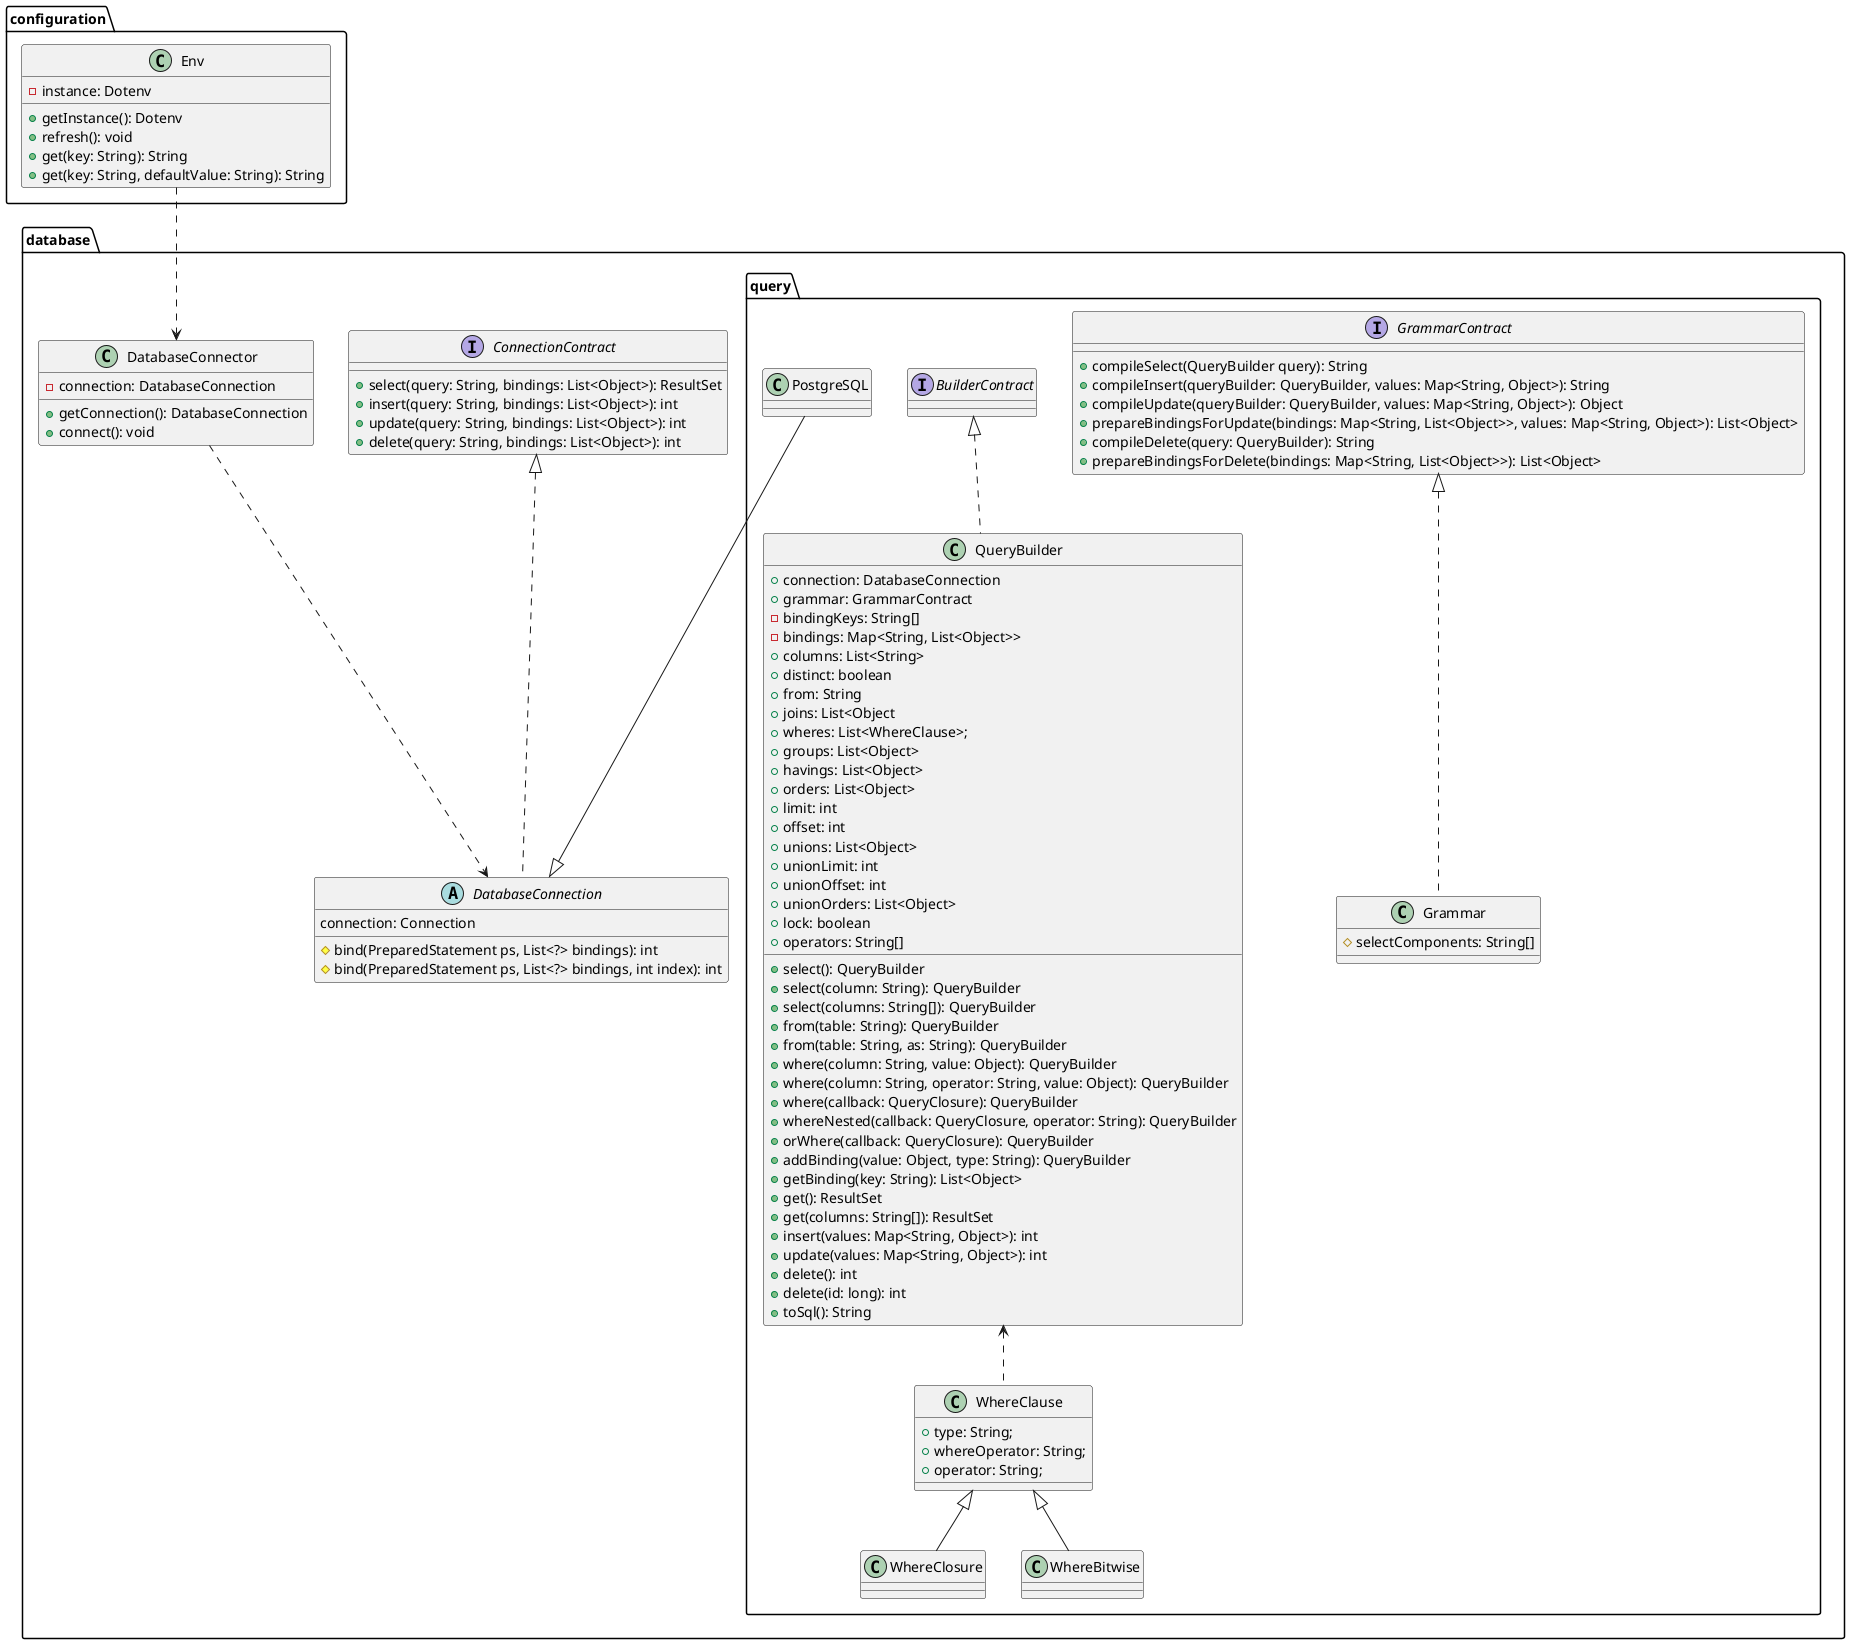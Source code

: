 @startuml
'https://plantuml.com/class-diagram
package configuration {
    class Env {
        - instance: Dotenv
        + getInstance(): Dotenv
        + refresh(): void
        + get(key: String): String
        + get(key: String, defaultValue: String): String
    }
}

package database {
    package query {
        class PostgreSQL {

        }

        class Grammar {
            # selectComponents: String[]
        }

        interface GrammarContract {
            + compileSelect(QueryBuilder query): String
            + compileInsert(queryBuilder: QueryBuilder, values: Map<String, Object>): String
            + compileUpdate(queryBuilder: QueryBuilder, values: Map<String, Object>): Object
            + prepareBindingsForUpdate(bindings: Map<String, List<Object>>, values: Map<String, Object>): List<Object>
            + compileDelete(query: QueryBuilder): String
            + prepareBindingsForDelete(bindings: Map<String, List<Object>>): List<Object>
        }

        class WhereClause {
            + type: String;
            + whereOperator: String;
            + operator: String;
        }

        class WhereClosure {
        }

        class WhereBitwise {
        }

        interface BuilderContract {

        }

        class QueryBuilder {
            + connection: DatabaseConnection
            + grammar: GrammarContract
            - bindingKeys: String[]
            - bindings: Map<String, List<Object>>
            + columns: List<String>
            + distinct: boolean
            + from: String
            + joins: List<Object
            + wheres: List<WhereClause>;
            + groups: List<Object>
            + havings: List<Object>
            + orders: List<Object>
            + limit: int
            + offset: int
            + unions: List<Object>
            + unionLimit: int
            + unionOffset: int
            + unionOrders: List<Object>
            + lock: boolean
            + operators: String[]

            + select(): QueryBuilder
            + select(column: String): QueryBuilder
            + select(columns: String[]): QueryBuilder
            + from(table: String): QueryBuilder
            + from(table: String, as: String): QueryBuilder
            + where(column: String, value: Object): QueryBuilder
            + where(column: String, operator: String, value: Object): QueryBuilder
            + where(callback: QueryClosure): QueryBuilder
            + whereNested(callback: QueryClosure, operator: String): QueryBuilder
            + orWhere(callback: QueryClosure): QueryBuilder
            + addBinding(value: Object, type: String): QueryBuilder
            + getBinding(key: String): List<Object>
            + get(): ResultSet
            + get(columns: String[]): ResultSet
            + insert(values: Map<String, Object>): int
            + update(values: Map<String, Object>): int
            + delete(): int
            + delete(id: long): int
            + toSql(): String
        }
    }

    interface ConnectionContract {
        + select(query: String, bindings: List<Object>): ResultSet
        + insert(query: String, bindings: List<Object>): int
        + update(query: String, bindings: List<Object>): int
        + delete(query: String, bindings: List<Object>): int
    }

    abstract DatabaseConnection {
        connection: Connection
        # bind(PreparedStatement ps, List<?> bindings): int
        # bind(PreparedStatement ps, List<?> bindings, int index): int
    }

    class DatabaseConnector {
        - connection: DatabaseConnection
        + getConnection(): DatabaseConnection
        + connect(): void
    }
}

GrammarContract <|.. Grammar

WhereClause <|-- WhereClosure
WhereClause <|-- WhereBitwise

QueryBuilder <.. WhereClause
BuilderContract <|.. QueryBuilder

ConnectionContract <|.. DatabaseConnection
PostgreSQL --|> DatabaseConnection
DatabaseConnector ..> DatabaseConnection
Env ..> DatabaseConnector
@enduml